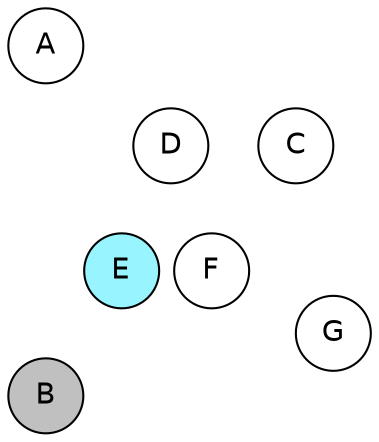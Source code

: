 
graph {

layout = circo;
mindist = .1

node [shape = circle, fontname = Helvetica, margin = 0, style = filled]
edge [style=invis]

subgraph 1 {
	E -- F -- F# -- G -- G# -- A -- A# -- B -- C -- C# -- D -- D# -- E
}

C [fillcolor = white];
C# [fillcolor = gray];
D [fillcolor = white];
D# [fillcolor = white];
E [fillcolor = cadetblue1];
F [fillcolor = white];
F# [fillcolor = gray];
G [fillcolor = white];
G# [fillcolor = gray];
A [fillcolor = white];
A# [fillcolor = gray];
B [fillcolor = gray];
}
